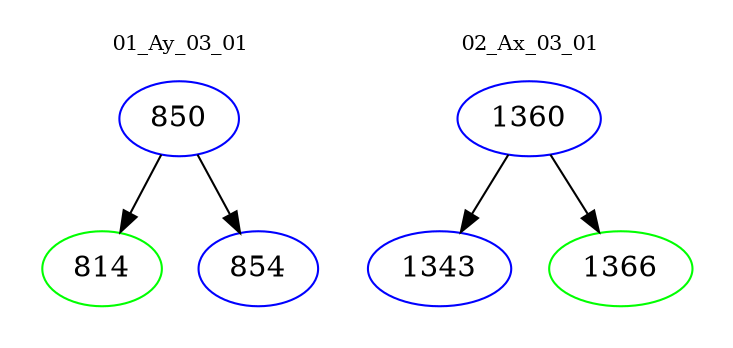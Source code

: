 digraph{
subgraph cluster_0 {
color = white
label = "01_Ay_03_01";
fontsize=10;
T0_850 [label="850", color="blue"]
T0_850 -> T0_814 [color="black"]
T0_814 [label="814", color="green"]
T0_850 -> T0_854 [color="black"]
T0_854 [label="854", color="blue"]
}
subgraph cluster_1 {
color = white
label = "02_Ax_03_01";
fontsize=10;
T1_1360 [label="1360", color="blue"]
T1_1360 -> T1_1343 [color="black"]
T1_1343 [label="1343", color="blue"]
T1_1360 -> T1_1366 [color="black"]
T1_1366 [label="1366", color="green"]
}
}
